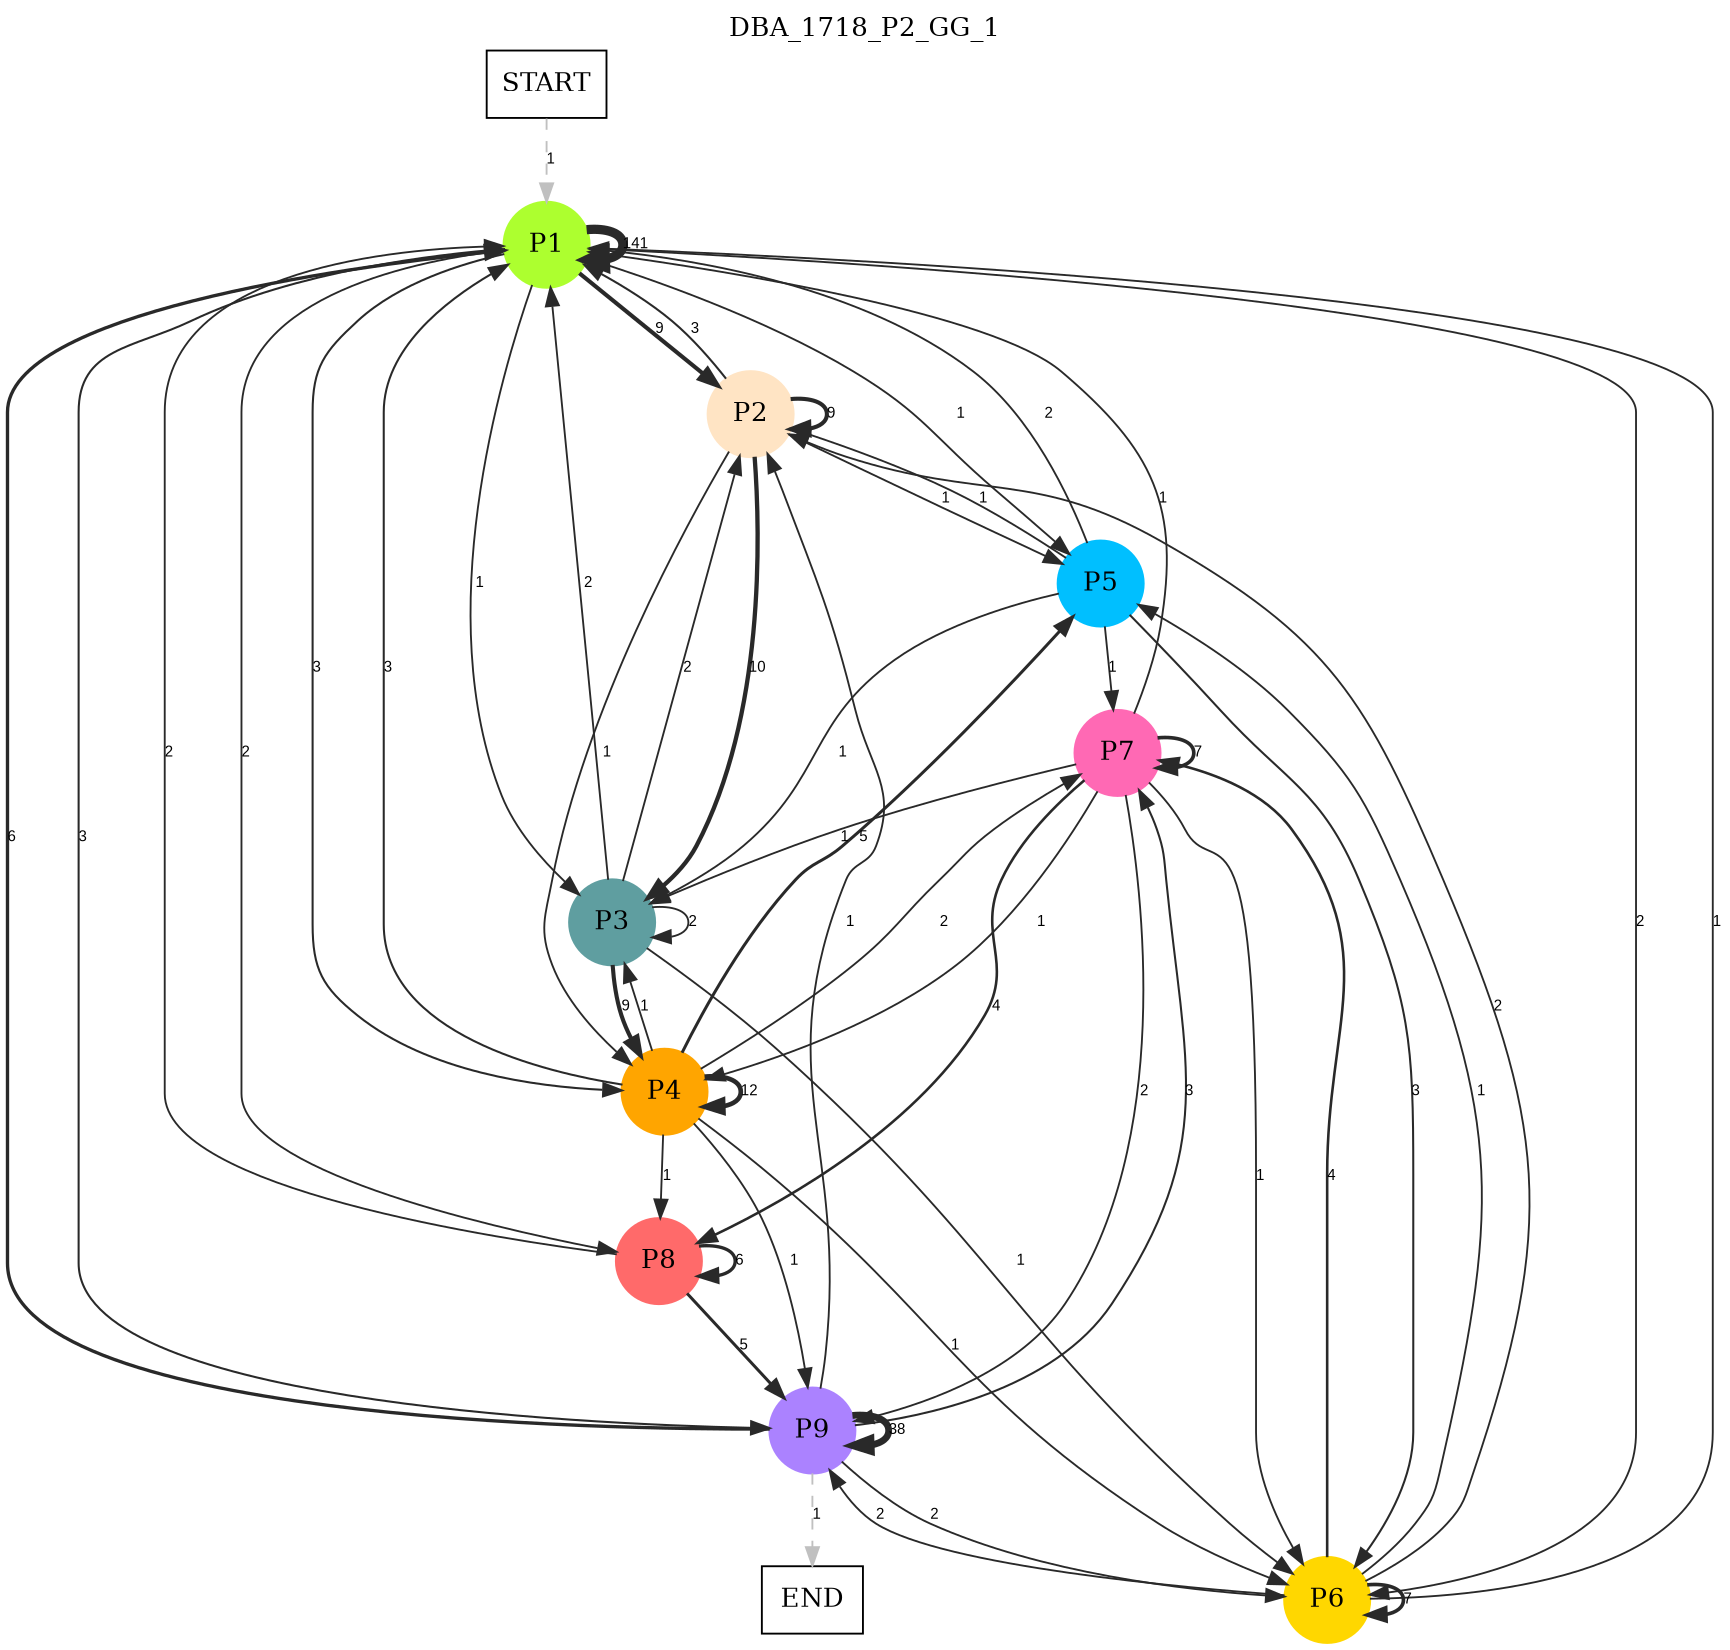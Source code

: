 digraph DBA_1718_P2_GG_1 {
	labelloc="t";
	label=DBA_1718_P2_GG_1;
	dpi = 150
	size="16,11!";
	margin = 0;
"START" [shape=box, fillcolor=white, style=filled, color=black]
"P1" [shape=circle, color=greenyellow, style=filled]
"P2" [shape=circle, color=bisque, style=filled]
"P3" [shape=circle, color=cadetblue, style=filled]
"P4" [shape=circle, color=orange, style=filled]
"P5" [shape=circle, color=deepskyblue, style=filled]
"P6" [shape=circle, color=gold, style=filled]
"P7" [shape=circle, color=hotpink, style=filled]
"P9" [shape=circle, color=mediumpurple1, style=filled]
"P8" [shape=circle, color=indianred1, style=filled]
"END" [shape=box, fillcolor=white, style=filled, color=black]
"START" -> "P1" [ style = dashed color=grey label ="1" labelfloat=false fontname="Arial" fontsize=8]

"P1" -> "P1" [ color=grey16 penwidth = "4.94875989037817"label ="141" labelfloat=false fontname="Arial" fontsize=8]

"P1" -> "P2" [ color=grey16 penwidth = "2.19722457733622"label ="9" labelfloat=false fontname="Arial" fontsize=8]

"P1" -> "P3" [ color=grey16 penwidth = "1"label ="1" labelfloat=false fontname="Arial" fontsize=8]

"P1" -> "P4" [ color=grey16 penwidth = "1.09861228866811"label ="3" labelfloat=false fontname="Arial" fontsize=8]

"P1" -> "P5" [ color=grey16 penwidth = "1"label ="1" labelfloat=false fontname="Arial" fontsize=8]

"P1" -> "P6" [ color=grey16 penwidth = "1"label ="2" labelfloat=false fontname="Arial" fontsize=8]

"P1" -> "P9" [ color=grey16 penwidth = "1.09861228866811"label ="3" labelfloat=false fontname="Arial" fontsize=8]

"P1" -> "P8" [ color=grey16 penwidth = "1"label ="2" labelfloat=false fontname="Arial" fontsize=8]

"P2" -> "P1" [ color=grey16 penwidth = "1.09861228866811"label ="3" labelfloat=false fontname="Arial" fontsize=8]

"P2" -> "P2" [ color=grey16 penwidth = "2.19722457733622"label ="9" labelfloat=false fontname="Arial" fontsize=8]

"P2" -> "P3" [ color=grey16 penwidth = "2.30258509299405"label ="10" labelfloat=false fontname="Arial" fontsize=8]

"P2" -> "P4" [ color=grey16 penwidth = "1"label ="1" labelfloat=false fontname="Arial" fontsize=8]

"P2" -> "P5" [ color=grey16 penwidth = "1"label ="1" labelfloat=false fontname="Arial" fontsize=8]

"P3" -> "P1" [ color=grey16 penwidth = "1"label ="2" labelfloat=false fontname="Arial" fontsize=8]

"P3" -> "P2" [ color=grey16 penwidth = "1"label ="2" labelfloat=false fontname="Arial" fontsize=8]

"P3" -> "P3" [ color=grey16 penwidth = "1"label ="2" labelfloat=false fontname="Arial" fontsize=8]

"P3" -> "P4" [ color=grey16 penwidth = "2.19722457733622"label ="9" labelfloat=false fontname="Arial" fontsize=8]

"P3" -> "P6" [ color=grey16 penwidth = "1"label ="1" labelfloat=false fontname="Arial" fontsize=8]

"P4" -> "P1" [ color=grey16 penwidth = "1.09861228866811"label ="3" labelfloat=false fontname="Arial" fontsize=8]

"P4" -> "P3" [ color=grey16 penwidth = "1"label ="1" labelfloat=false fontname="Arial" fontsize=8]

"P4" -> "P4" [ color=grey16 penwidth = "2.484906649788"label ="12" labelfloat=false fontname="Arial" fontsize=8]

"P4" -> "P5" [ color=grey16 penwidth = "1.6094379124341"label ="5" labelfloat=false fontname="Arial" fontsize=8]

"P4" -> "P6" [ color=grey16 penwidth = "1"label ="1" labelfloat=false fontname="Arial" fontsize=8]

"P4" -> "P7" [ color=grey16 penwidth = "1"label ="2" labelfloat=false fontname="Arial" fontsize=8]

"P4" -> "P9" [ color=grey16 penwidth = "1"label ="1" labelfloat=false fontname="Arial" fontsize=8]

"P4" -> "P8" [ color=grey16 penwidth = "1"label ="1" labelfloat=false fontname="Arial" fontsize=8]

"P5" -> "P1" [ color=grey16 penwidth = "1"label ="2" labelfloat=false fontname="Arial" fontsize=8]

"P5" -> "P2" [ color=grey16 penwidth = "1"label ="1" labelfloat=false fontname="Arial" fontsize=8]

"P5" -> "P3" [ color=grey16 penwidth = "1"label ="1" labelfloat=false fontname="Arial" fontsize=8]

"P5" -> "P6" [ color=grey16 penwidth = "1.09861228866811"label ="3" labelfloat=false fontname="Arial" fontsize=8]

"P5" -> "P7" [ color=grey16 penwidth = "1"label ="1" labelfloat=false fontname="Arial" fontsize=8]

"P6" -> "P1" [ color=grey16 penwidth = "1"label ="1" labelfloat=false fontname="Arial" fontsize=8]

"P6" -> "P2" [ color=grey16 penwidth = "1"label ="2" labelfloat=false fontname="Arial" fontsize=8]

"P6" -> "P5" [ color=grey16 penwidth = "1"label ="1" labelfloat=false fontname="Arial" fontsize=8]

"P6" -> "P6" [ color=grey16 penwidth = "1.94591014905531"label ="7" labelfloat=false fontname="Arial" fontsize=8]

"P6" -> "P7" [ color=grey16 penwidth = "1.38629436111989"label ="4" labelfloat=false fontname="Arial" fontsize=8]

"P6" -> "P9" [ color=grey16 penwidth = "1"label ="2" labelfloat=false fontname="Arial" fontsize=8]

"P7" -> "P1" [ color=grey16 penwidth = "1"label ="1" labelfloat=false fontname="Arial" fontsize=8]

"P7" -> "P3" [ color=grey16 penwidth = "1"label ="1" labelfloat=false fontname="Arial" fontsize=8]

"P7" -> "P4" [ color=grey16 penwidth = "1"label ="1" labelfloat=false fontname="Arial" fontsize=8]

"P7" -> "P6" [ color=grey16 penwidth = "1"label ="1" labelfloat=false fontname="Arial" fontsize=8]

"P7" -> "P7" [ color=grey16 penwidth = "1.94591014905531"label ="7" labelfloat=false fontname="Arial" fontsize=8]

"P7" -> "P9" [ color=grey16 penwidth = "1"label ="2" labelfloat=false fontname="Arial" fontsize=8]

"P7" -> "P8" [ color=grey16 penwidth = "1.38629436111989"label ="4" labelfloat=false fontname="Arial" fontsize=8]

"P9" -> "P1" [ color=grey16 penwidth = "1.79175946922805"label ="6" labelfloat=false fontname="Arial" fontsize=8]

"P9" -> "P2" [ color=grey16 penwidth = "1"label ="1" labelfloat=false fontname="Arial" fontsize=8]

"P9" -> "P6" [ color=grey16 penwidth = "1"label ="2" labelfloat=false fontname="Arial" fontsize=8]

"P9" -> "P7" [ color=grey16 penwidth = "1.09861228866811"label ="3" labelfloat=false fontname="Arial" fontsize=8]

"P9" -> "P9" [ color=grey16 penwidth = "3.63758615972639"label ="38" labelfloat=false fontname="Arial" fontsize=8]

"P9" -> "END" [ style = dashed color=grey label ="1" labelfloat=false fontname="Arial" fontsize=8]

"P8" -> "P1" [ color=grey16 penwidth = "1"label ="2" labelfloat=false fontname="Arial" fontsize=8]

"P8" -> "P9" [ color=grey16 penwidth = "1.6094379124341"label ="5" labelfloat=false fontname="Arial" fontsize=8]

"P8" -> "P8" [ color=grey16 penwidth = "1.79175946922805"label ="6" labelfloat=false fontname="Arial" fontsize=8]

}
